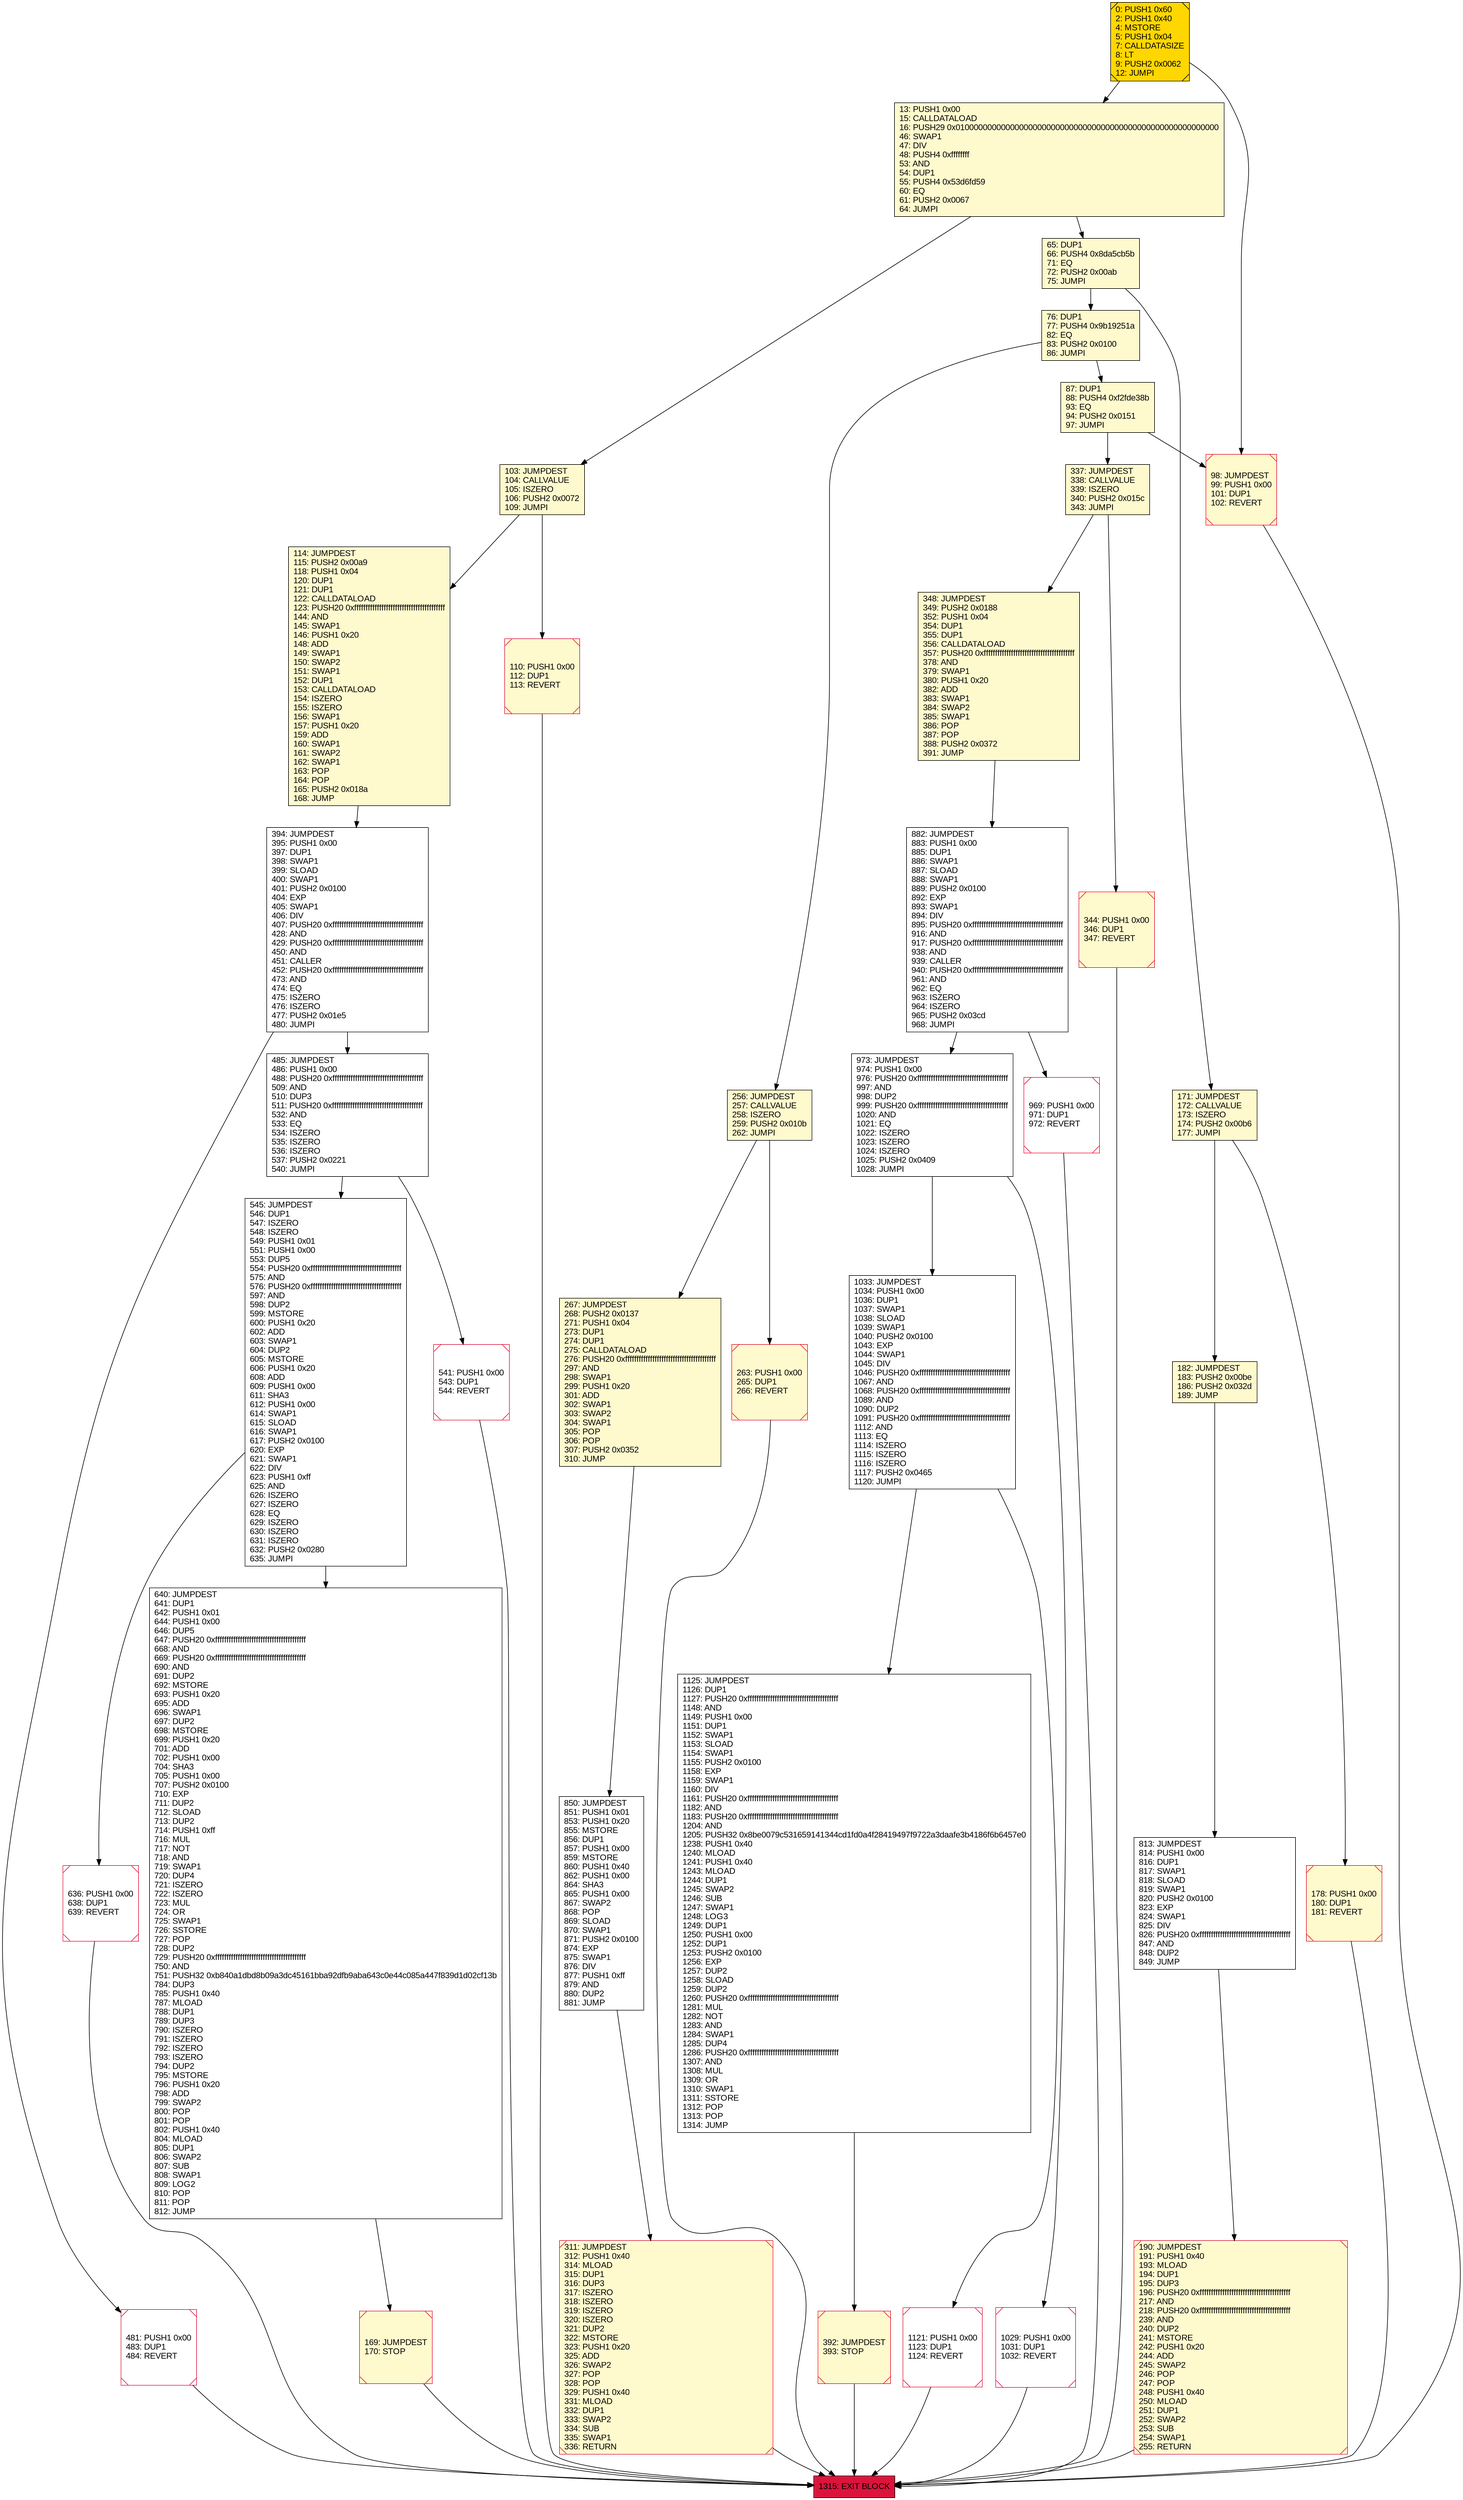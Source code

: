 digraph G {
bgcolor=transparent rankdir=UD;
node [shape=box style=filled color=black fillcolor=white fontname=arial fontcolor=black];
481 [label="481: PUSH1 0x00\l483: DUP1\l484: REVERT\l" shape=Msquare color=crimson ];
1121 [label="1121: PUSH1 0x00\l1123: DUP1\l1124: REVERT\l" shape=Msquare color=crimson ];
87 [label="87: DUP1\l88: PUSH4 0xf2fde38b\l93: EQ\l94: PUSH2 0x0151\l97: JUMPI\l" fillcolor=lemonchiffon ];
337 [label="337: JUMPDEST\l338: CALLVALUE\l339: ISZERO\l340: PUSH2 0x015c\l343: JUMPI\l" fillcolor=lemonchiffon ];
485 [label="485: JUMPDEST\l486: PUSH1 0x00\l488: PUSH20 0xffffffffffffffffffffffffffffffffffffffff\l509: AND\l510: DUP3\l511: PUSH20 0xffffffffffffffffffffffffffffffffffffffff\l532: AND\l533: EQ\l534: ISZERO\l535: ISZERO\l536: ISZERO\l537: PUSH2 0x0221\l540: JUMPI\l" ];
256 [label="256: JUMPDEST\l257: CALLVALUE\l258: ISZERO\l259: PUSH2 0x010b\l262: JUMPI\l" fillcolor=lemonchiffon ];
394 [label="394: JUMPDEST\l395: PUSH1 0x00\l397: DUP1\l398: SWAP1\l399: SLOAD\l400: SWAP1\l401: PUSH2 0x0100\l404: EXP\l405: SWAP1\l406: DIV\l407: PUSH20 0xffffffffffffffffffffffffffffffffffffffff\l428: AND\l429: PUSH20 0xffffffffffffffffffffffffffffffffffffffff\l450: AND\l451: CALLER\l452: PUSH20 0xffffffffffffffffffffffffffffffffffffffff\l473: AND\l474: EQ\l475: ISZERO\l476: ISZERO\l477: PUSH2 0x01e5\l480: JUMPI\l" ];
311 [label="311: JUMPDEST\l312: PUSH1 0x40\l314: MLOAD\l315: DUP1\l316: DUP3\l317: ISZERO\l318: ISZERO\l319: ISZERO\l320: ISZERO\l321: DUP2\l322: MSTORE\l323: PUSH1 0x20\l325: ADD\l326: SWAP2\l327: POP\l328: POP\l329: PUSH1 0x40\l331: MLOAD\l332: DUP1\l333: SWAP2\l334: SUB\l335: SWAP1\l336: RETURN\l" fillcolor=lemonchiffon shape=Msquare color=crimson ];
110 [label="110: PUSH1 0x00\l112: DUP1\l113: REVERT\l" fillcolor=lemonchiffon shape=Msquare color=crimson ];
178 [label="178: PUSH1 0x00\l180: DUP1\l181: REVERT\l" fillcolor=lemonchiffon shape=Msquare color=crimson ];
640 [label="640: JUMPDEST\l641: DUP1\l642: PUSH1 0x01\l644: PUSH1 0x00\l646: DUP5\l647: PUSH20 0xffffffffffffffffffffffffffffffffffffffff\l668: AND\l669: PUSH20 0xffffffffffffffffffffffffffffffffffffffff\l690: AND\l691: DUP2\l692: MSTORE\l693: PUSH1 0x20\l695: ADD\l696: SWAP1\l697: DUP2\l698: MSTORE\l699: PUSH1 0x20\l701: ADD\l702: PUSH1 0x00\l704: SHA3\l705: PUSH1 0x00\l707: PUSH2 0x0100\l710: EXP\l711: DUP2\l712: SLOAD\l713: DUP2\l714: PUSH1 0xff\l716: MUL\l717: NOT\l718: AND\l719: SWAP1\l720: DUP4\l721: ISZERO\l722: ISZERO\l723: MUL\l724: OR\l725: SWAP1\l726: SSTORE\l727: POP\l728: DUP2\l729: PUSH20 0xffffffffffffffffffffffffffffffffffffffff\l750: AND\l751: PUSH32 0xb840a1dbd8b09a3dc45161bba92dfb9aba643c0e44c085a447f839d1d02cf13b\l784: DUP3\l785: PUSH1 0x40\l787: MLOAD\l788: DUP1\l789: DUP3\l790: ISZERO\l791: ISZERO\l792: ISZERO\l793: ISZERO\l794: DUP2\l795: MSTORE\l796: PUSH1 0x20\l798: ADD\l799: SWAP2\l800: POP\l801: POP\l802: PUSH1 0x40\l804: MLOAD\l805: DUP1\l806: SWAP2\l807: SUB\l808: SWAP1\l809: LOG2\l810: POP\l811: POP\l812: JUMP\l" ];
0 [label="0: PUSH1 0x60\l2: PUSH1 0x40\l4: MSTORE\l5: PUSH1 0x04\l7: CALLDATASIZE\l8: LT\l9: PUSH2 0x0062\l12: JUMPI\l" fillcolor=lemonchiffon shape=Msquare fillcolor=gold ];
182 [label="182: JUMPDEST\l183: PUSH2 0x00be\l186: PUSH2 0x032d\l189: JUMP\l" fillcolor=lemonchiffon ];
1125 [label="1125: JUMPDEST\l1126: DUP1\l1127: PUSH20 0xffffffffffffffffffffffffffffffffffffffff\l1148: AND\l1149: PUSH1 0x00\l1151: DUP1\l1152: SWAP1\l1153: SLOAD\l1154: SWAP1\l1155: PUSH2 0x0100\l1158: EXP\l1159: SWAP1\l1160: DIV\l1161: PUSH20 0xffffffffffffffffffffffffffffffffffffffff\l1182: AND\l1183: PUSH20 0xffffffffffffffffffffffffffffffffffffffff\l1204: AND\l1205: PUSH32 0x8be0079c531659141344cd1fd0a4f28419497f9722a3daafe3b4186f6b6457e0\l1238: PUSH1 0x40\l1240: MLOAD\l1241: PUSH1 0x40\l1243: MLOAD\l1244: DUP1\l1245: SWAP2\l1246: SUB\l1247: SWAP1\l1248: LOG3\l1249: DUP1\l1250: PUSH1 0x00\l1252: DUP1\l1253: PUSH2 0x0100\l1256: EXP\l1257: DUP2\l1258: SLOAD\l1259: DUP2\l1260: PUSH20 0xffffffffffffffffffffffffffffffffffffffff\l1281: MUL\l1282: NOT\l1283: AND\l1284: SWAP1\l1285: DUP4\l1286: PUSH20 0xffffffffffffffffffffffffffffffffffffffff\l1307: AND\l1308: MUL\l1309: OR\l1310: SWAP1\l1311: SSTORE\l1312: POP\l1313: POP\l1314: JUMP\l" ];
65 [label="65: DUP1\l66: PUSH4 0x8da5cb5b\l71: EQ\l72: PUSH2 0x00ab\l75: JUMPI\l" fillcolor=lemonchiffon ];
171 [label="171: JUMPDEST\l172: CALLVALUE\l173: ISZERO\l174: PUSH2 0x00b6\l177: JUMPI\l" fillcolor=lemonchiffon ];
267 [label="267: JUMPDEST\l268: PUSH2 0x0137\l271: PUSH1 0x04\l273: DUP1\l274: DUP1\l275: CALLDATALOAD\l276: PUSH20 0xffffffffffffffffffffffffffffffffffffffff\l297: AND\l298: SWAP1\l299: PUSH1 0x20\l301: ADD\l302: SWAP1\l303: SWAP2\l304: SWAP1\l305: POP\l306: POP\l307: PUSH2 0x0352\l310: JUMP\l" fillcolor=lemonchiffon ];
813 [label="813: JUMPDEST\l814: PUSH1 0x00\l816: DUP1\l817: SWAP1\l818: SLOAD\l819: SWAP1\l820: PUSH2 0x0100\l823: EXP\l824: SWAP1\l825: DIV\l826: PUSH20 0xffffffffffffffffffffffffffffffffffffffff\l847: AND\l848: DUP2\l849: JUMP\l" ];
850 [label="850: JUMPDEST\l851: PUSH1 0x01\l853: PUSH1 0x20\l855: MSTORE\l856: DUP1\l857: PUSH1 0x00\l859: MSTORE\l860: PUSH1 0x40\l862: PUSH1 0x00\l864: SHA3\l865: PUSH1 0x00\l867: SWAP2\l868: POP\l869: SLOAD\l870: SWAP1\l871: PUSH2 0x0100\l874: EXP\l875: SWAP1\l876: DIV\l877: PUSH1 0xff\l879: AND\l880: DUP2\l881: JUMP\l" ];
392 [label="392: JUMPDEST\l393: STOP\l" fillcolor=lemonchiffon shape=Msquare color=crimson ];
882 [label="882: JUMPDEST\l883: PUSH1 0x00\l885: DUP1\l886: SWAP1\l887: SLOAD\l888: SWAP1\l889: PUSH2 0x0100\l892: EXP\l893: SWAP1\l894: DIV\l895: PUSH20 0xffffffffffffffffffffffffffffffffffffffff\l916: AND\l917: PUSH20 0xffffffffffffffffffffffffffffffffffffffff\l938: AND\l939: CALLER\l940: PUSH20 0xffffffffffffffffffffffffffffffffffffffff\l961: AND\l962: EQ\l963: ISZERO\l964: ISZERO\l965: PUSH2 0x03cd\l968: JUMPI\l" ];
636 [label="636: PUSH1 0x00\l638: DUP1\l639: REVERT\l" shape=Msquare color=crimson ];
1315 [label="1315: EXIT BLOCK\l" fillcolor=crimson ];
1029 [label="1029: PUSH1 0x00\l1031: DUP1\l1032: REVERT\l" shape=Msquare color=crimson ];
263 [label="263: PUSH1 0x00\l265: DUP1\l266: REVERT\l" fillcolor=lemonchiffon shape=Msquare color=crimson ];
545 [label="545: JUMPDEST\l546: DUP1\l547: ISZERO\l548: ISZERO\l549: PUSH1 0x01\l551: PUSH1 0x00\l553: DUP5\l554: PUSH20 0xffffffffffffffffffffffffffffffffffffffff\l575: AND\l576: PUSH20 0xffffffffffffffffffffffffffffffffffffffff\l597: AND\l598: DUP2\l599: MSTORE\l600: PUSH1 0x20\l602: ADD\l603: SWAP1\l604: DUP2\l605: MSTORE\l606: PUSH1 0x20\l608: ADD\l609: PUSH1 0x00\l611: SHA3\l612: PUSH1 0x00\l614: SWAP1\l615: SLOAD\l616: SWAP1\l617: PUSH2 0x0100\l620: EXP\l621: SWAP1\l622: DIV\l623: PUSH1 0xff\l625: AND\l626: ISZERO\l627: ISZERO\l628: EQ\l629: ISZERO\l630: ISZERO\l631: ISZERO\l632: PUSH2 0x0280\l635: JUMPI\l" ];
98 [label="98: JUMPDEST\l99: PUSH1 0x00\l101: DUP1\l102: REVERT\l" fillcolor=lemonchiffon shape=Msquare color=crimson ];
969 [label="969: PUSH1 0x00\l971: DUP1\l972: REVERT\l" shape=Msquare color=crimson ];
76 [label="76: DUP1\l77: PUSH4 0x9b19251a\l82: EQ\l83: PUSH2 0x0100\l86: JUMPI\l" fillcolor=lemonchiffon ];
190 [label="190: JUMPDEST\l191: PUSH1 0x40\l193: MLOAD\l194: DUP1\l195: DUP3\l196: PUSH20 0xffffffffffffffffffffffffffffffffffffffff\l217: AND\l218: PUSH20 0xffffffffffffffffffffffffffffffffffffffff\l239: AND\l240: DUP2\l241: MSTORE\l242: PUSH1 0x20\l244: ADD\l245: SWAP2\l246: POP\l247: POP\l248: PUSH1 0x40\l250: MLOAD\l251: DUP1\l252: SWAP2\l253: SUB\l254: SWAP1\l255: RETURN\l" fillcolor=lemonchiffon shape=Msquare color=crimson ];
103 [label="103: JUMPDEST\l104: CALLVALUE\l105: ISZERO\l106: PUSH2 0x0072\l109: JUMPI\l" fillcolor=lemonchiffon ];
1033 [label="1033: JUMPDEST\l1034: PUSH1 0x00\l1036: DUP1\l1037: SWAP1\l1038: SLOAD\l1039: SWAP1\l1040: PUSH2 0x0100\l1043: EXP\l1044: SWAP1\l1045: DIV\l1046: PUSH20 0xffffffffffffffffffffffffffffffffffffffff\l1067: AND\l1068: PUSH20 0xffffffffffffffffffffffffffffffffffffffff\l1089: AND\l1090: DUP2\l1091: PUSH20 0xffffffffffffffffffffffffffffffffffffffff\l1112: AND\l1113: EQ\l1114: ISZERO\l1115: ISZERO\l1116: ISZERO\l1117: PUSH2 0x0465\l1120: JUMPI\l" ];
973 [label="973: JUMPDEST\l974: PUSH1 0x00\l976: PUSH20 0xffffffffffffffffffffffffffffffffffffffff\l997: AND\l998: DUP2\l999: PUSH20 0xffffffffffffffffffffffffffffffffffffffff\l1020: AND\l1021: EQ\l1022: ISZERO\l1023: ISZERO\l1024: ISZERO\l1025: PUSH2 0x0409\l1028: JUMPI\l" ];
114 [label="114: JUMPDEST\l115: PUSH2 0x00a9\l118: PUSH1 0x04\l120: DUP1\l121: DUP1\l122: CALLDATALOAD\l123: PUSH20 0xffffffffffffffffffffffffffffffffffffffff\l144: AND\l145: SWAP1\l146: PUSH1 0x20\l148: ADD\l149: SWAP1\l150: SWAP2\l151: SWAP1\l152: DUP1\l153: CALLDATALOAD\l154: ISZERO\l155: ISZERO\l156: SWAP1\l157: PUSH1 0x20\l159: ADD\l160: SWAP1\l161: SWAP2\l162: SWAP1\l163: POP\l164: POP\l165: PUSH2 0x018a\l168: JUMP\l" fillcolor=lemonchiffon ];
344 [label="344: PUSH1 0x00\l346: DUP1\l347: REVERT\l" fillcolor=lemonchiffon shape=Msquare color=crimson ];
348 [label="348: JUMPDEST\l349: PUSH2 0x0188\l352: PUSH1 0x04\l354: DUP1\l355: DUP1\l356: CALLDATALOAD\l357: PUSH20 0xffffffffffffffffffffffffffffffffffffffff\l378: AND\l379: SWAP1\l380: PUSH1 0x20\l382: ADD\l383: SWAP1\l384: SWAP2\l385: SWAP1\l386: POP\l387: POP\l388: PUSH2 0x0372\l391: JUMP\l" fillcolor=lemonchiffon ];
541 [label="541: PUSH1 0x00\l543: DUP1\l544: REVERT\l" shape=Msquare color=crimson ];
169 [label="169: JUMPDEST\l170: STOP\l" fillcolor=lemonchiffon shape=Msquare color=crimson ];
13 [label="13: PUSH1 0x00\l15: CALLDATALOAD\l16: PUSH29 0x0100000000000000000000000000000000000000000000000000000000\l46: SWAP1\l47: DIV\l48: PUSH4 0xffffffff\l53: AND\l54: DUP1\l55: PUSH4 0x53d6fd59\l60: EQ\l61: PUSH2 0x0067\l64: JUMPI\l" fillcolor=lemonchiffon ];
65 -> 171;
263 -> 1315;
267 -> 850;
103 -> 114;
973 -> 1033;
1029 -> 1315;
171 -> 178;
1125 -> 392;
182 -> 813;
171 -> 182;
13 -> 103;
169 -> 1315;
541 -> 1315;
348 -> 882;
311 -> 1315;
882 -> 973;
0 -> 13;
256 -> 263;
485 -> 545;
178 -> 1315;
0 -> 98;
545 -> 640;
1033 -> 1121;
882 -> 969;
545 -> 636;
337 -> 344;
337 -> 348;
103 -> 110;
392 -> 1315;
394 -> 485;
87 -> 337;
98 -> 1315;
394 -> 481;
969 -> 1315;
190 -> 1315;
973 -> 1029;
256 -> 267;
850 -> 311;
344 -> 1315;
76 -> 256;
481 -> 1315;
1121 -> 1315;
1033 -> 1125;
13 -> 65;
87 -> 98;
640 -> 169;
76 -> 87;
110 -> 1315;
65 -> 76;
485 -> 541;
813 -> 190;
114 -> 394;
636 -> 1315;
}